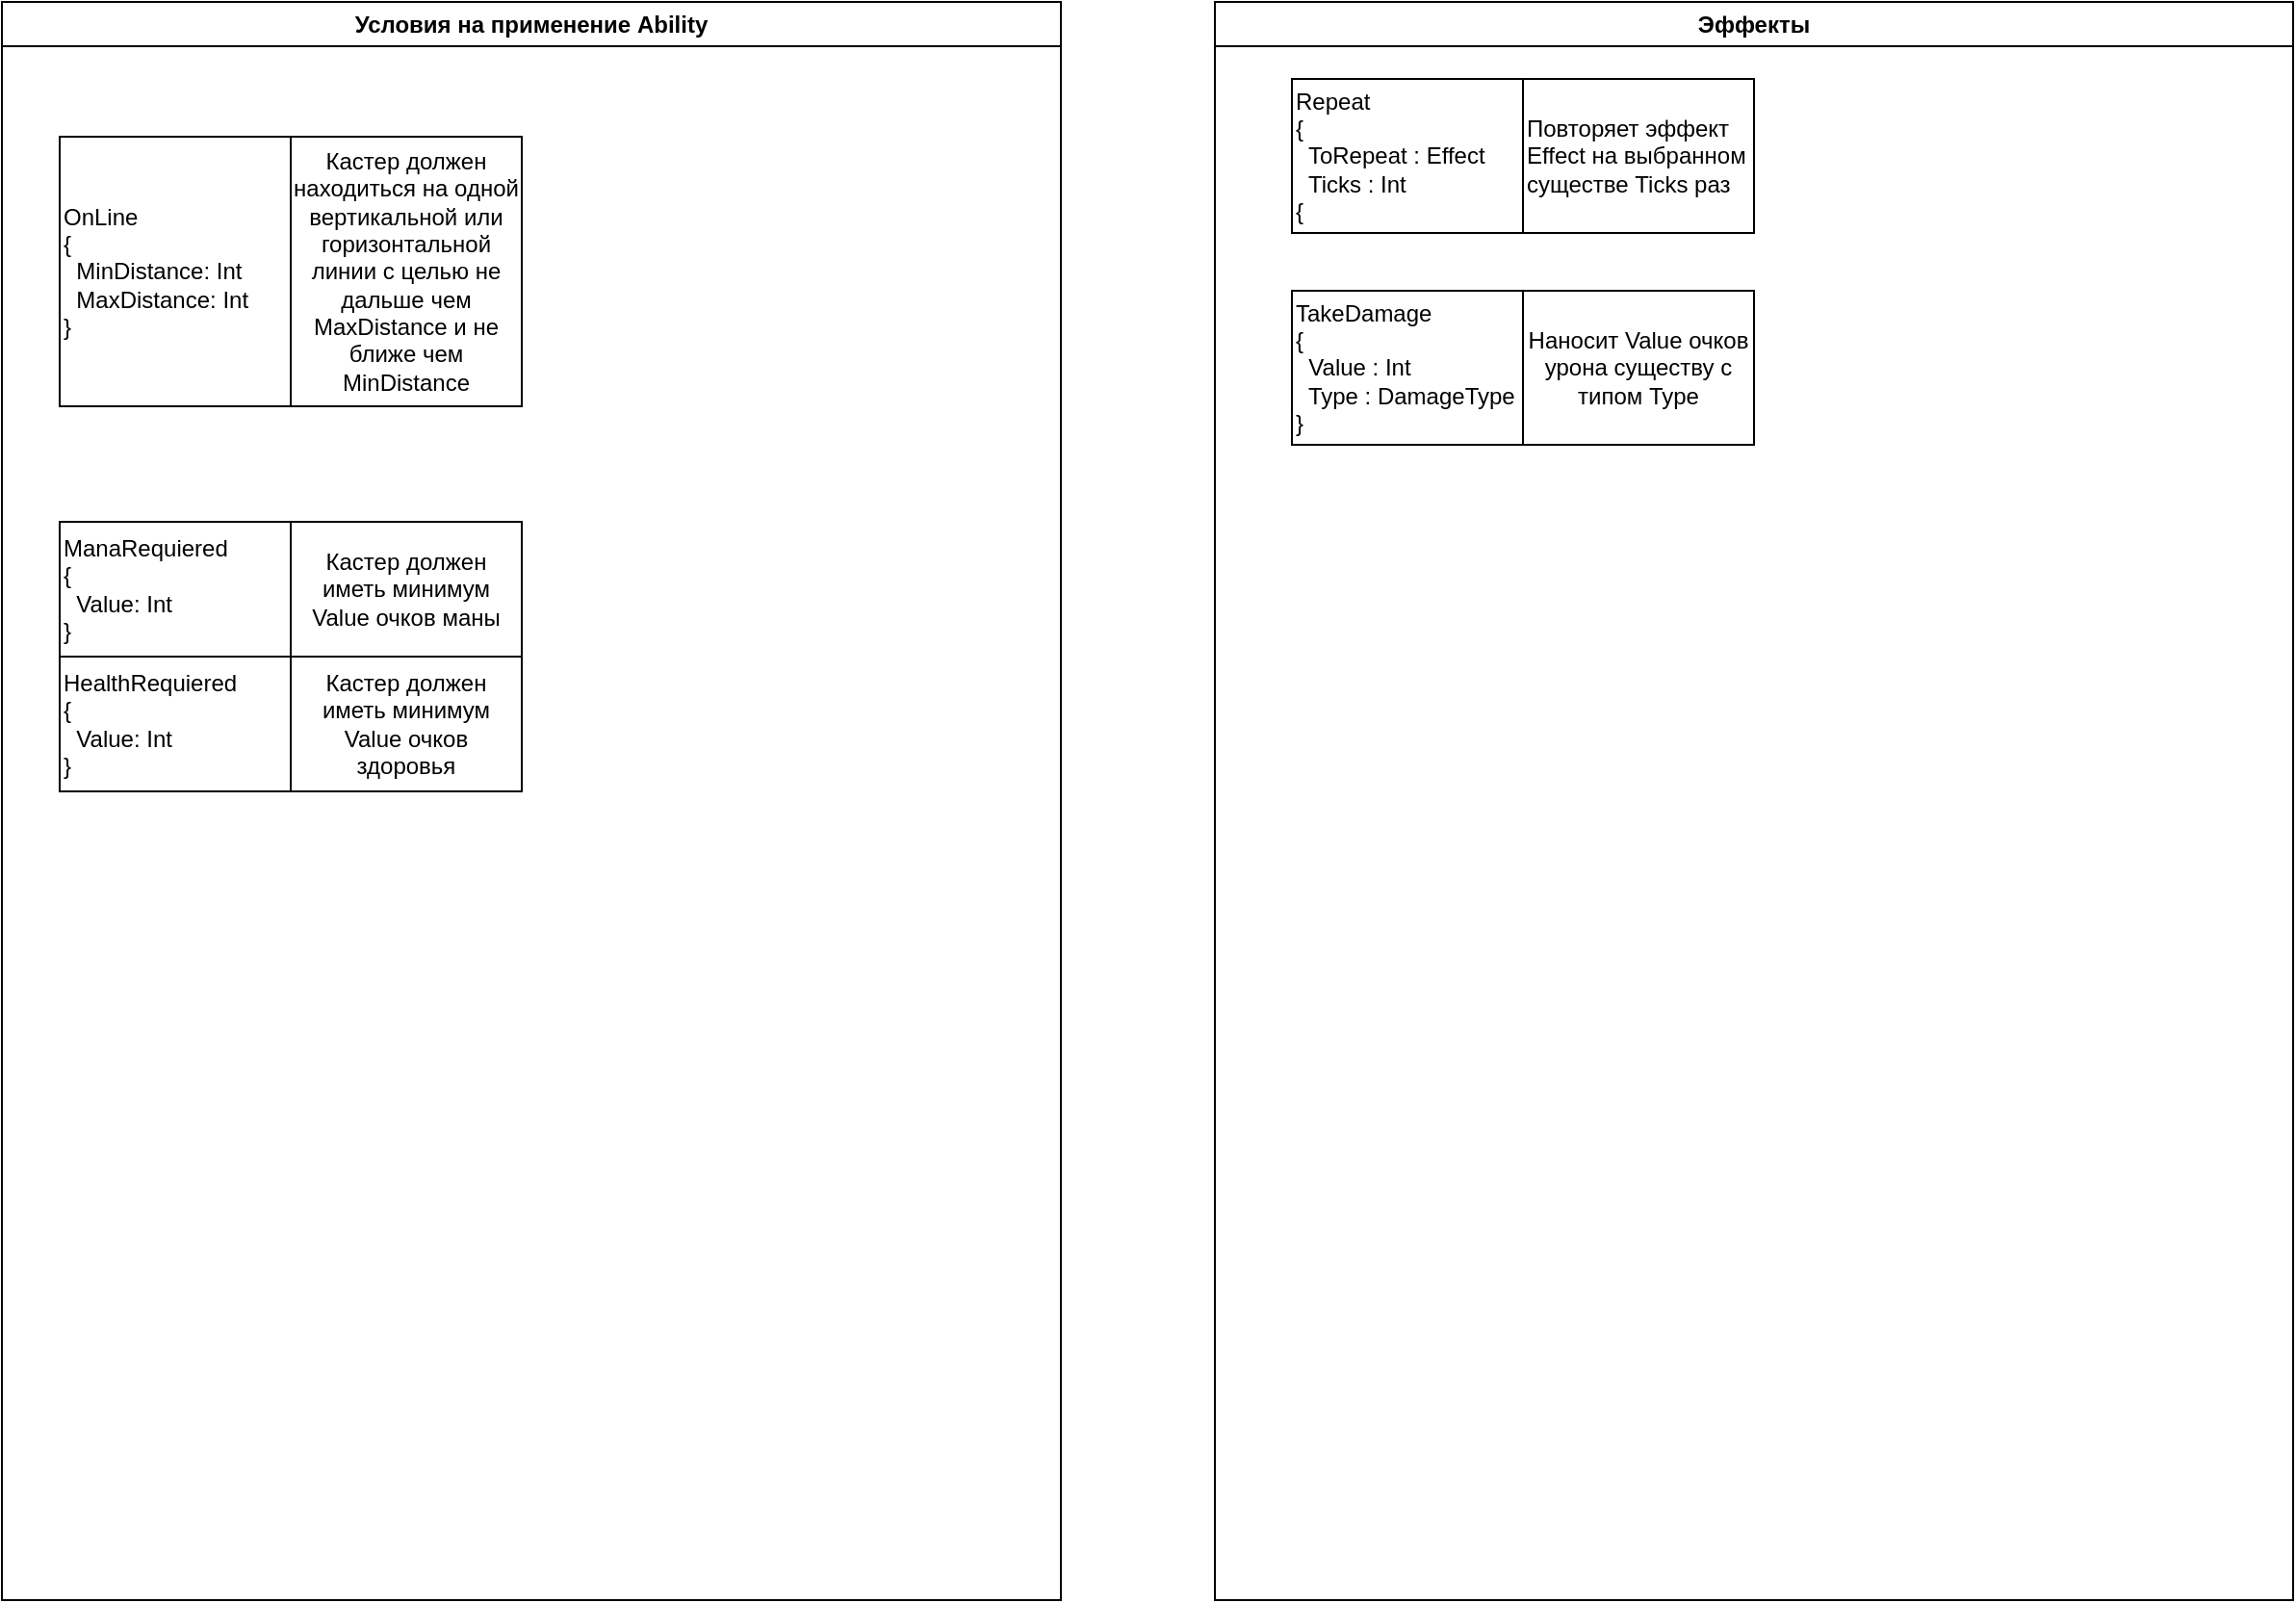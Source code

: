 <mxfile version="21.6.1" type="device">
  <diagram name="Страница 1" id="WjQLH2gaL0UZB_hxMZWY">
    <mxGraphModel dx="1358" dy="797" grid="1" gridSize="10" guides="1" tooltips="1" connect="1" arrows="1" fold="1" page="1" pageScale="1" pageWidth="1100" pageHeight="850" math="0" shadow="0">
      <root>
        <mxCell id="0" />
        <mxCell id="1" parent="0" />
        <mxCell id="G8lEgtmGTTisd-9gWFGE-4" value="" style="group" vertex="1" connectable="0" parent="1">
          <mxGeometry x="10" y="10" width="560" height="830" as="geometry" />
        </mxCell>
        <mxCell id="G8lEgtmGTTisd-9gWFGE-3" value="Условия на применение Ability" style="swimlane;whiteSpace=wrap;html=1;" vertex="1" parent="G8lEgtmGTTisd-9gWFGE-4">
          <mxGeometry width="550" height="830" as="geometry" />
        </mxCell>
        <mxCell id="G8lEgtmGTTisd-9gWFGE-2" value="OnLine&lt;br&gt;{&lt;br&gt;&amp;nbsp; MinDistance: Int&lt;br&gt;&amp;nbsp; MaxDistance: Int&lt;br&gt;&lt;div style=&quot;&quot;&gt;&lt;span style=&quot;background-color: initial;&quot;&gt;}&lt;/span&gt;&lt;/div&gt;" style="rounded=0;whiteSpace=wrap;html=1;align=left;" vertex="1" parent="G8lEgtmGTTisd-9gWFGE-3">
          <mxGeometry x="30" y="70" width="120" height="140" as="geometry" />
        </mxCell>
        <mxCell id="G8lEgtmGTTisd-9gWFGE-5" value="Кастер должен находиться на одной вертикальной или горизонтальной линии с целью не дальше чем MaxDistance и не ближе чем MinDistance" style="rounded=0;whiteSpace=wrap;html=1;" vertex="1" parent="G8lEgtmGTTisd-9gWFGE-3">
          <mxGeometry x="150" y="70" width="120" height="140" as="geometry" />
        </mxCell>
        <mxCell id="G8lEgtmGTTisd-9gWFGE-6" value="ManaRequiered&lt;br&gt;{&lt;br&gt;&amp;nbsp; Value: Int&lt;br&gt;&lt;div style=&quot;&quot;&gt;&lt;span style=&quot;background-color: initial;&quot;&gt;}&lt;/span&gt;&lt;/div&gt;" style="rounded=0;whiteSpace=wrap;html=1;align=left;" vertex="1" parent="G8lEgtmGTTisd-9gWFGE-3">
          <mxGeometry x="30" y="270" width="120" height="70" as="geometry" />
        </mxCell>
        <mxCell id="G8lEgtmGTTisd-9gWFGE-7" value="Кастер должен иметь минимум Value очков маны" style="rounded=0;whiteSpace=wrap;html=1;" vertex="1" parent="G8lEgtmGTTisd-9gWFGE-3">
          <mxGeometry x="150" y="270" width="120" height="70" as="geometry" />
        </mxCell>
        <mxCell id="G8lEgtmGTTisd-9gWFGE-11" value="HealthRequiered&lt;br&gt;{&lt;br&gt;&amp;nbsp; Value: Int&lt;br&gt;&lt;div style=&quot;&quot;&gt;&lt;span style=&quot;background-color: initial;&quot;&gt;}&lt;/span&gt;&lt;/div&gt;" style="rounded=0;whiteSpace=wrap;html=1;align=left;" vertex="1" parent="G8lEgtmGTTisd-9gWFGE-3">
          <mxGeometry x="30" y="340" width="120" height="70" as="geometry" />
        </mxCell>
        <mxCell id="G8lEgtmGTTisd-9gWFGE-12" value="Кастер должен иметь минимум Value очков здоровья" style="rounded=0;whiteSpace=wrap;html=1;" vertex="1" parent="G8lEgtmGTTisd-9gWFGE-3">
          <mxGeometry x="150" y="340" width="120" height="70" as="geometry" />
        </mxCell>
        <mxCell id="G8lEgtmGTTisd-9gWFGE-8" value="Эффекты" style="swimlane;whiteSpace=wrap;html=1;" vertex="1" parent="1">
          <mxGeometry x="640" y="10" width="560" height="830" as="geometry" />
        </mxCell>
        <mxCell id="G8lEgtmGTTisd-9gWFGE-9" value="&lt;div style=&quot;&quot;&gt;&lt;span style=&quot;background-color: initial;&quot;&gt;TakeDamage&lt;/span&gt;&lt;/div&gt;&lt;div style=&quot;&quot;&gt;&lt;span style=&quot;background-color: initial;&quot;&gt;{&lt;/span&gt;&lt;/div&gt;&lt;span style=&quot;white-space: pre;&quot;&gt;&lt;div style=&quot;&quot;&gt;  Value : Int&lt;/div&gt;&lt;div style=&quot;&quot;&gt;  Type : DamageType &lt;/div&gt;&lt;/span&gt;&lt;div style=&quot;&quot;&gt;&lt;span style=&quot;background-color: initial;&quot;&gt;}&lt;/span&gt;&lt;/div&gt;" style="rounded=0;whiteSpace=wrap;html=1;align=left;" vertex="1" parent="G8lEgtmGTTisd-9gWFGE-8">
          <mxGeometry x="40" y="150" width="120" height="80" as="geometry" />
        </mxCell>
        <mxCell id="G8lEgtmGTTisd-9gWFGE-10" value="Наносит Value очков урона существу с типом Type" style="rounded=0;whiteSpace=wrap;html=1;" vertex="1" parent="G8lEgtmGTTisd-9gWFGE-8">
          <mxGeometry x="160" y="150" width="120" height="80" as="geometry" />
        </mxCell>
        <mxCell id="G8lEgtmGTTisd-9gWFGE-13" value="&lt;div style=&quot;&quot;&gt;&lt;span style=&quot;background-color: initial;&quot;&gt;Repeat&lt;/span&gt;&lt;/div&gt;&lt;div style=&quot;&quot;&gt;&lt;span style=&quot;background-color: initial;&quot;&gt;{&lt;/span&gt;&lt;/div&gt;&lt;div style=&quot;&quot;&gt;&lt;span style=&quot;background-color: initial;&quot;&gt;&amp;nbsp; ToRepeat : Effect&lt;/span&gt;&lt;/div&gt;&lt;div style=&quot;&quot;&gt;&lt;span style=&quot;background-color: initial;&quot;&gt;&amp;nbsp; Ticks : Int&lt;/span&gt;&lt;/div&gt;&lt;div style=&quot;&quot;&gt;&lt;span style=&quot;background-color: initial;&quot;&gt;{&lt;/span&gt;&lt;/div&gt;" style="rounded=0;whiteSpace=wrap;html=1;align=left;" vertex="1" parent="G8lEgtmGTTisd-9gWFGE-8">
          <mxGeometry x="40" y="40" width="120" height="80" as="geometry" />
        </mxCell>
        <mxCell id="G8lEgtmGTTisd-9gWFGE-14" value="&lt;div style=&quot;&quot;&gt;Повторяет эффект Effect на выбранном существе Ticks раз&lt;/div&gt;" style="rounded=0;whiteSpace=wrap;html=1;align=left;" vertex="1" parent="G8lEgtmGTTisd-9gWFGE-8">
          <mxGeometry x="160" y="40" width="120" height="80" as="geometry" />
        </mxCell>
      </root>
    </mxGraphModel>
  </diagram>
</mxfile>
